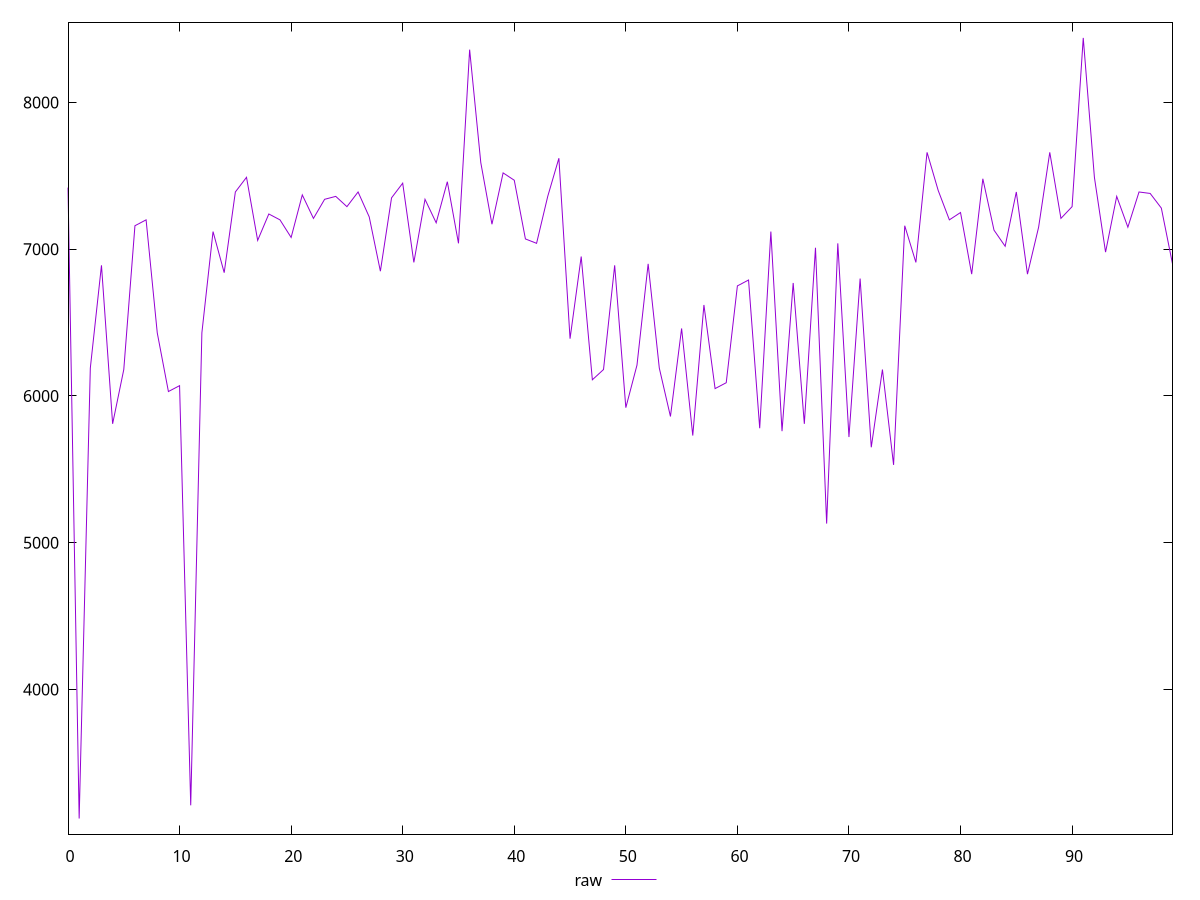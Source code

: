 reset

$raw <<EOF
0 7420
1 3120
2 6190
3 6890
4 5810
5 6180
6 7160
7 7200
8 6430
9 6030
10 6070
11 3210
12 6430
13 7120
14 6840
15 7390
16 7490
17 7060
18 7240
19 7200
20 7080
21 7370
22 7210
23 7340
24 7360
25 7290
26 7390
27 7220
28 6850
29 7350
30 7450
31 6910
32 7340
33 7180
34 7460
35 7040
36 8360
37 7590
38 7170
39 7520
40 7470
41 7070
42 7040
43 7360
44 7620
45 6390
46 6950
47 6110
48 6180
49 6890
50 5920
51 6210
52 6900
53 6190
54 5860
55 6460
56 5730
57 6620
58 6050
59 6090
60 6750
61 6790
62 5780
63 7120
64 5760
65 6770
66 5810
67 7010
68 5130
69 7040
70 5720
71 6800
72 5650
73 6180
74 5530
75 7160
76 6910
77 7660
78 7400
79 7200
80 7250
81 6830
82 7480
83 7130
84 7020
85 7390
86 6830
87 7150
88 7660
89 7210
90 7290
91 8440
92 7490
93 6980
94 7360
95 7150
96 7390
97 7380
98 7280
99 6900
EOF

set key outside below
set xrange [0:99]
set yrange [3013.6:8546.4]
set trange [3013.6:8546.4]
set terminal svg size 640, 500 enhanced background rgb 'white'
set output "reprap/unused-javascript/samples/pages+cached+noexternal+nomedia+nocss/raw/values.svg"

plot $raw title "raw" with line

reset
